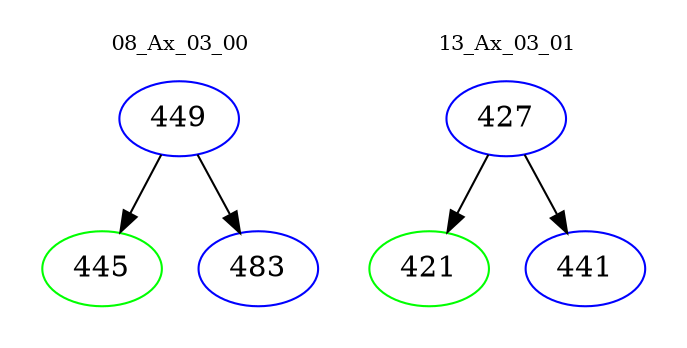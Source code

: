 digraph{
subgraph cluster_0 {
color = white
label = "08_Ax_03_00";
fontsize=10;
T0_449 [label="449", color="blue"]
T0_449 -> T0_445 [color="black"]
T0_445 [label="445", color="green"]
T0_449 -> T0_483 [color="black"]
T0_483 [label="483", color="blue"]
}
subgraph cluster_1 {
color = white
label = "13_Ax_03_01";
fontsize=10;
T1_427 [label="427", color="blue"]
T1_427 -> T1_421 [color="black"]
T1_421 [label="421", color="green"]
T1_427 -> T1_441 [color="black"]
T1_441 [label="441", color="blue"]
}
}
